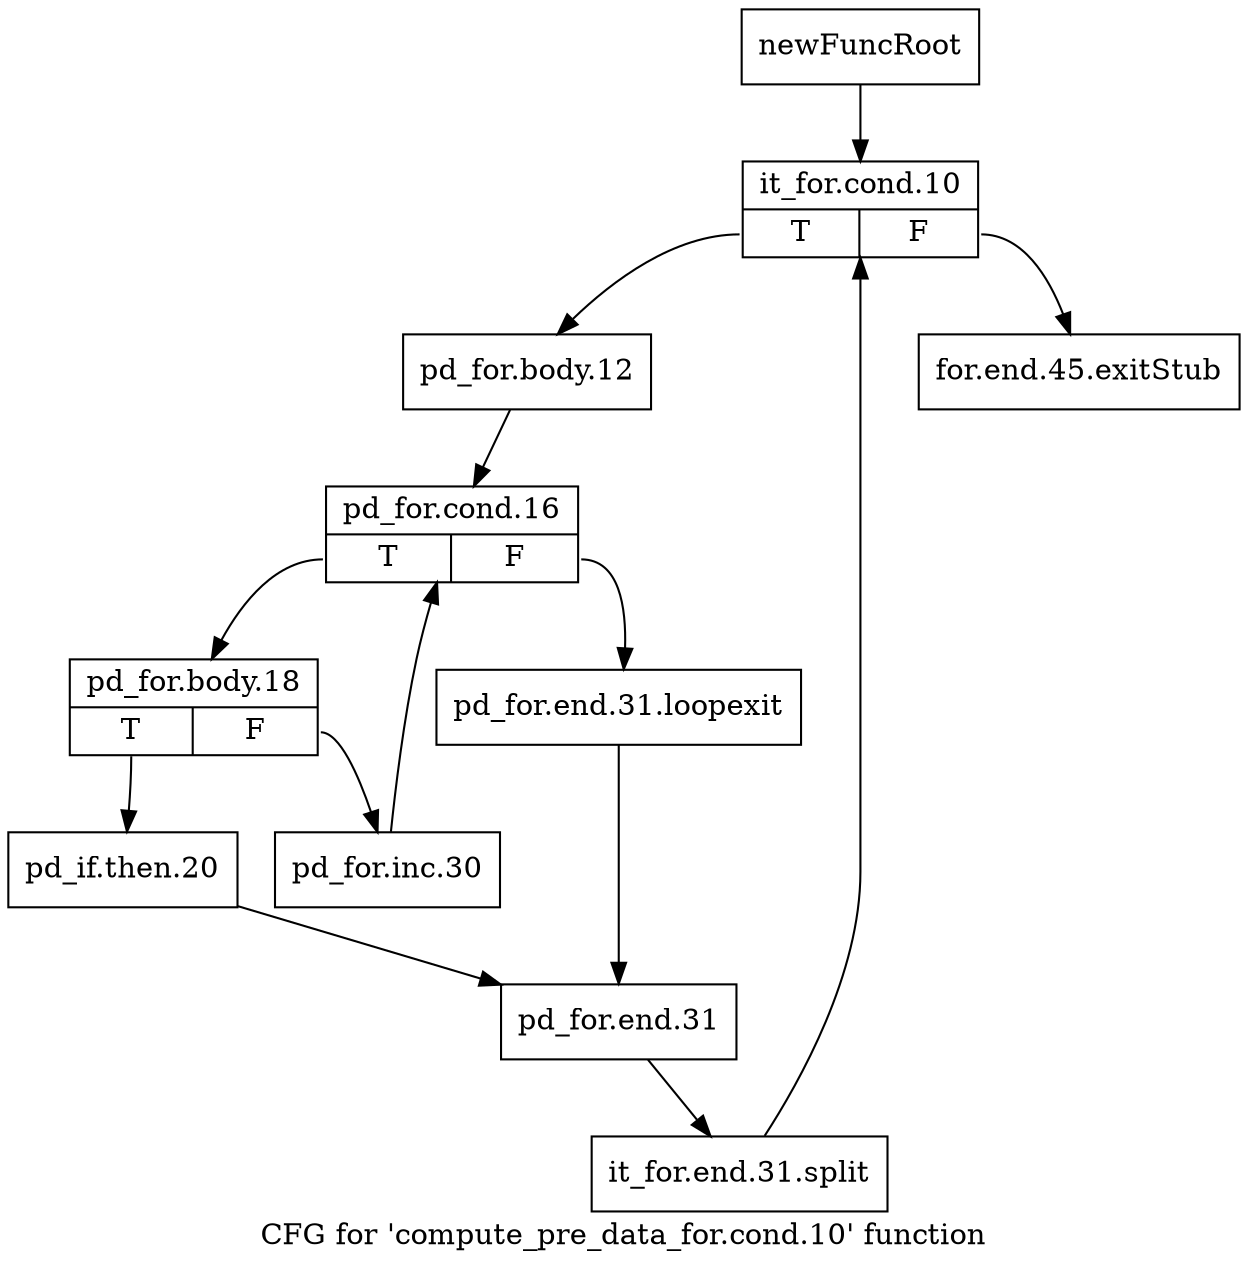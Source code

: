 digraph "CFG for 'compute_pre_data_for.cond.10' function" {
	label="CFG for 'compute_pre_data_for.cond.10' function";

	Node0xb18f180 [shape=record,label="{newFuncRoot}"];
	Node0xb18f180 -> Node0xb18f220;
	Node0xb18f1d0 [shape=record,label="{for.end.45.exitStub}"];
	Node0xb18f220 [shape=record,label="{it_for.cond.10|{<s0>T|<s1>F}}"];
	Node0xb18f220:s0 -> Node0xb18f270;
	Node0xb18f220:s1 -> Node0xb18f1d0;
	Node0xb18f270 [shape=record,label="{pd_for.body.12}"];
	Node0xb18f270 -> Node0xb18f2c0;
	Node0xb18f2c0 [shape=record,label="{pd_for.cond.16|{<s0>T|<s1>F}}"];
	Node0xb18f2c0:s0 -> Node0xb18f360;
	Node0xb18f2c0:s1 -> Node0xb18f310;
	Node0xb18f310 [shape=record,label="{pd_for.end.31.loopexit}"];
	Node0xb18f310 -> Node0xb18fc90;
	Node0xb18f360 [shape=record,label="{pd_for.body.18|{<s0>T|<s1>F}}"];
	Node0xb18f360:s0 -> Node0xb18fc40;
	Node0xb18f360:s1 -> Node0xb18f3b0;
	Node0xb18f3b0 [shape=record,label="{pd_for.inc.30}"];
	Node0xb18f3b0 -> Node0xb18f2c0;
	Node0xb18fc40 [shape=record,label="{pd_if.then.20}"];
	Node0xb18fc40 -> Node0xb18fc90;
	Node0xb18fc90 [shape=record,label="{pd_for.end.31}"];
	Node0xb18fc90 -> Node0xf67cc00;
	Node0xf67cc00 [shape=record,label="{it_for.end.31.split}"];
	Node0xf67cc00 -> Node0xb18f220;
}
